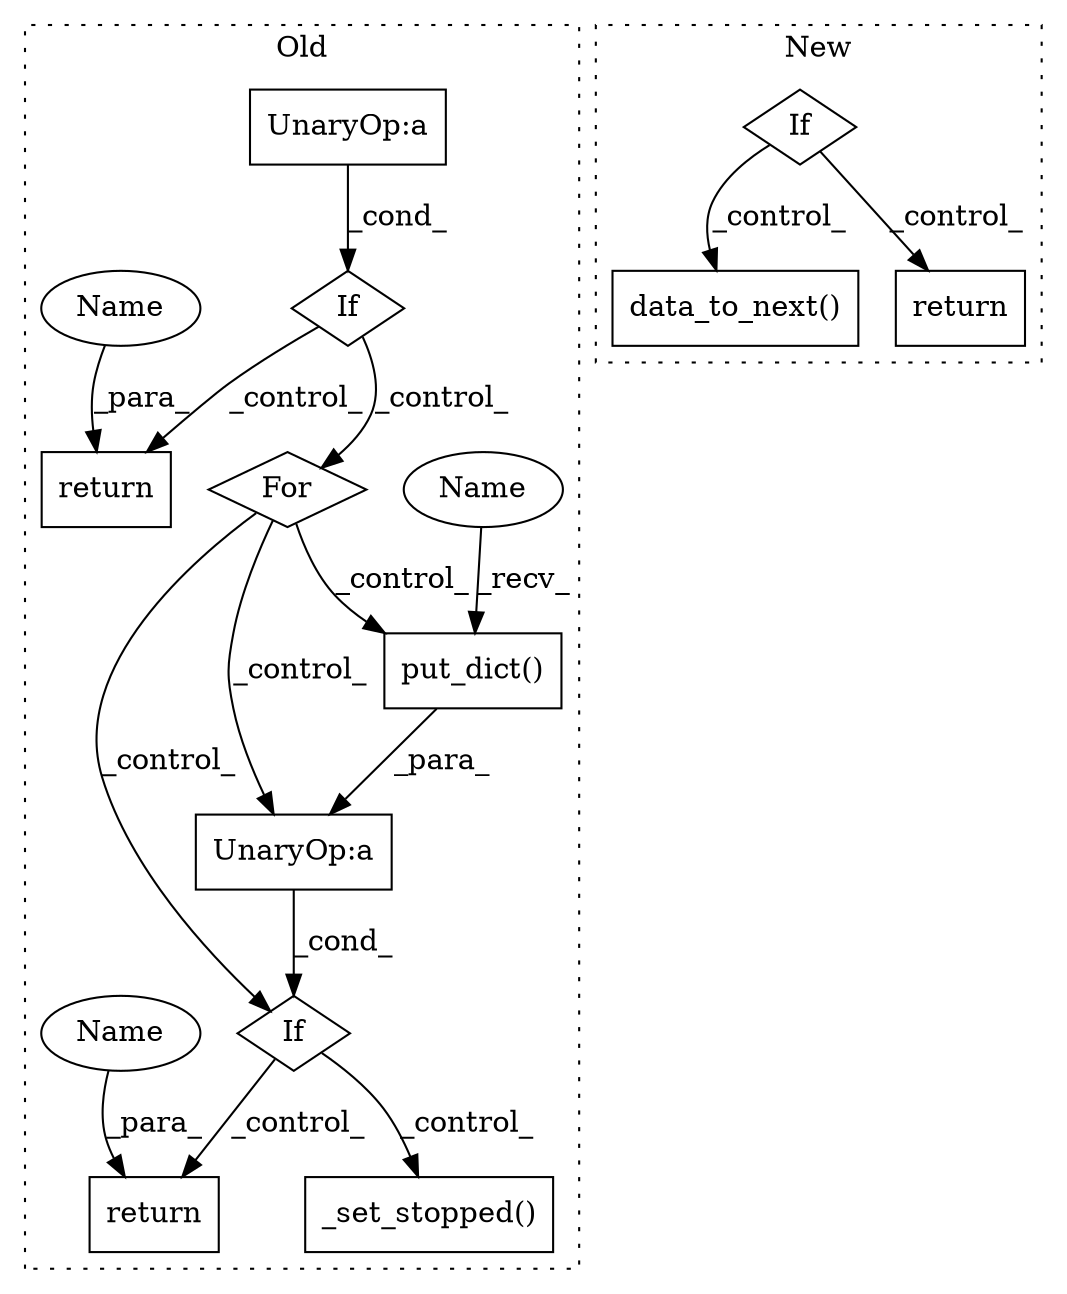 digraph G {
subgraph cluster0 {
1 [label="put_dict()" a="75" s="1448,1473" l="17,1" shape="box"];
3 [label="_set_stopped()" a="75" s="1492" l="19" shape="box"];
4 [label="If" a="96" s="1441" l="3" shape="diamond"];
5 [label="UnaryOp:a" a="61" s="1444" l="30" shape="box"];
6 [label="For" a="107" s="1395,1427" l="4,14" shape="diamond"];
7 [label="return" a="93" s="1528" l="7" shape="box"];
8 [label="return" a="93" s="1246" l="7" shape="box"];
10 [label="If" a="96" s="1184" l="3" shape="diamond"];
11 [label="UnaryOp:a" a="61" s="1187" l="12" shape="box"];
13 [label="Name" a="87" s="1448" l="7" shape="ellipse"];
14 [label="Name" a="87" s="1253" l="4" shape="ellipse"];
15 [label="Name" a="87" s="1535" l="4" shape="ellipse"];
label = "Old";
style="dotted";
}
subgraph cluster1 {
2 [label="data_to_next()" a="75" s="1275,1297" l="18,1" shape="box"];
9 [label="If" a="96" s="1095" l="3" shape="diamond"];
12 [label="return" a="93" s="1124" l="6" shape="box"];
label = "New";
style="dotted";
}
1 -> 5 [label="_para_"];
4 -> 3 [label="_control_"];
4 -> 7 [label="_control_"];
5 -> 4 [label="_cond_"];
6 -> 1 [label="_control_"];
6 -> 5 [label="_control_"];
6 -> 4 [label="_control_"];
9 -> 12 [label="_control_"];
9 -> 2 [label="_control_"];
10 -> 8 [label="_control_"];
10 -> 6 [label="_control_"];
11 -> 10 [label="_cond_"];
13 -> 1 [label="_recv_"];
14 -> 8 [label="_para_"];
15 -> 7 [label="_para_"];
}